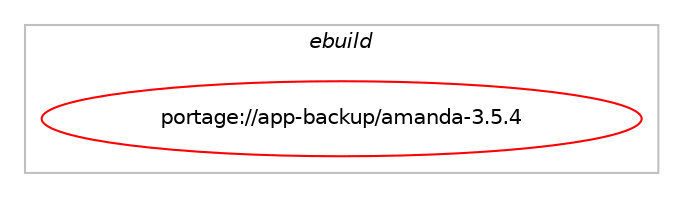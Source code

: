 digraph prolog {

# *************
# Graph options
# *************

newrank=true;
concentrate=true;
compound=true;
graph [rankdir=LR,fontname=Helvetica,fontsize=10,ranksep=1.5];#, ranksep=2.5, nodesep=0.2];
edge  [arrowhead=vee];
node  [fontname=Helvetica,fontsize=10];

# **********
# The ebuild
# **********

subgraph cluster_leftcol {
color=gray;
label=<<i>ebuild</i>>;
id [label="portage://app-backup/amanda-3.5.4", color=red, width=4, href="../app-backup/amanda-3.5.4.svg"];
}

# ****************
# The dependencies
# ****************

subgraph cluster_midcol {
color=gray;
label=<<i>dependencies</i>>;
subgraph cluster_compile {
fillcolor="#eeeeee";
style=filled;
label=<<i>compile</i>>;
# *** BEGIN UNKNOWN DEPENDENCY TYPE (TODO) ***
# id -> equal(use_conditional_group(negative,minimal,portage://app-backup/amanda-3.5.4,[package_dependency(portage://app-backup/amanda-3.5.4,install,no,app-arch,mt-st,none,[,,],any_same_slot,[]),package_dependency(portage://app-backup/amanda-3.5.4,install,no,app-crypt,aespipe,none,[,,],[],[]),package_dependency(portage://app-backup/amanda-3.5.4,install,no,app-crypt,gnupg,none,[,,],[],[]),package_dependency(portage://app-backup/amanda-3.5.4,install,no,dev-perl,XML-Simple,none,[,,],[],[]),package_dependency(portage://app-backup/amanda-3.5.4,install,no,sys-block,mtx,none,[,,],[],[]),package_dependency(portage://app-backup/amanda-3.5.4,install,no,virtual,mailx,none,[,,],[],[]),use_conditional_group(positive,gnuplot,portage://app-backup/amanda-3.5.4,[package_dependency(portage://app-backup/amanda-3.5.4,install,no,sci-visualization,gnuplot,none,[,,],[],[])])]))
# *** END UNKNOWN DEPENDENCY TYPE (TODO) ***

# *** BEGIN UNKNOWN DEPENDENCY TYPE (TODO) ***
# id -> equal(use_conditional_group(negative,s3,portage://app-backup/amanda-3.5.4,[use_conditional_group(positive,curl,portage://app-backup/amanda-3.5.4,[package_dependency(portage://app-backup/amanda-3.5.4,install,no,net-misc,curl,none,[,,],[],[])])]))
# *** END UNKNOWN DEPENDENCY TYPE (TODO) ***

# *** BEGIN UNKNOWN DEPENDENCY TYPE (TODO) ***
# id -> equal(use_conditional_group(positive,kerberos,portage://app-backup/amanda-3.5.4,[package_dependency(portage://app-backup/amanda-3.5.4,install,no,app-crypt,mit-krb5,none,[,,],[],[])]))
# *** END UNKNOWN DEPENDENCY TYPE (TODO) ***

# *** BEGIN UNKNOWN DEPENDENCY TYPE (TODO) ***
# id -> equal(use_conditional_group(positive,ndmp,portage://app-backup/amanda-3.5.4,[package_dependency(portage://app-backup/amanda-3.5.4,install,no,net-libs,libtirpc,none,[,,],any_same_slot,[])]))
# *** END UNKNOWN DEPENDENCY TYPE (TODO) ***

# *** BEGIN UNKNOWN DEPENDENCY TYPE (TODO) ***
# id -> equal(use_conditional_group(positive,nls,portage://app-backup/amanda-3.5.4,[package_dependency(portage://app-backup/amanda-3.5.4,install,no,virtual,libintl,none,[,,],[],[])]))
# *** END UNKNOWN DEPENDENCY TYPE (TODO) ***

# *** BEGIN UNKNOWN DEPENDENCY TYPE (TODO) ***
# id -> equal(use_conditional_group(positive,s3,portage://app-backup/amanda-3.5.4,[package_dependency(portage://app-backup/amanda-3.5.4,install,no,net-misc,curl,none,[,,],[],[])]))
# *** END UNKNOWN DEPENDENCY TYPE (TODO) ***

# *** BEGIN UNKNOWN DEPENDENCY TYPE (TODO) ***
# id -> equal(use_conditional_group(positive,samba,portage://app-backup/amanda-3.5.4,[package_dependency(portage://app-backup/amanda-3.5.4,install,no,net-fs,samba,none,[,,],any_same_slot,[])]))
# *** END UNKNOWN DEPENDENCY TYPE (TODO) ***

# *** BEGIN UNKNOWN DEPENDENCY TYPE (TODO) ***
# id -> equal(use_conditional_group(positive,xfs,portage://app-backup/amanda-3.5.4,[package_dependency(portage://app-backup/amanda-3.5.4,install,no,sys-fs,xfsdump,none,[,,],[],[])]))
# *** END UNKNOWN DEPENDENCY TYPE (TODO) ***

# *** BEGIN UNKNOWN DEPENDENCY TYPE (TODO) ***
# id -> equal(package_dependency(portage://app-backup/amanda-3.5.4,install,no,acct-group,amanda,none,[,,],[],[]))
# *** END UNKNOWN DEPENDENCY TYPE (TODO) ***

# *** BEGIN UNKNOWN DEPENDENCY TYPE (TODO) ***
# id -> equal(package_dependency(portage://app-backup/amanda-3.5.4,install,no,acct-user,amanda,none,[,,],[],[]))
# *** END UNKNOWN DEPENDENCY TYPE (TODO) ***

# *** BEGIN UNKNOWN DEPENDENCY TYPE (TODO) ***
# id -> equal(package_dependency(portage://app-backup/amanda-3.5.4,install,no,app-alternatives,awk,none,[,,],[],[]))
# *** END UNKNOWN DEPENDENCY TYPE (TODO) ***

# *** BEGIN UNKNOWN DEPENDENCY TYPE (TODO) ***
# id -> equal(package_dependency(portage://app-backup/amanda-3.5.4,install,no,app-arch,dump,none,[,,],[],[]))
# *** END UNKNOWN DEPENDENCY TYPE (TODO) ***

# *** BEGIN UNKNOWN DEPENDENCY TYPE (TODO) ***
# id -> equal(package_dependency(portage://app-backup/amanda-3.5.4,install,no,app-arch,tar,none,[,,],[],[]))
# *** END UNKNOWN DEPENDENCY TYPE (TODO) ***

# *** BEGIN UNKNOWN DEPENDENCY TYPE (TODO) ***
# id -> equal(package_dependency(portage://app-backup/amanda-3.5.4,install,no,dev-lang,perl,greaterequal,[5.38.2,,-r3,5.38.2-r3],[],[use(equal(perl_features_debug),none),use(equal(perl_features_ithreads),none),use(equal(perl_features_quadmath),none)]))
# *** END UNKNOWN DEPENDENCY TYPE (TODO) ***

# *** BEGIN UNKNOWN DEPENDENCY TYPE (TODO) ***
# id -> equal(package_dependency(portage://app-backup/amanda-3.5.4,install,no,dev-lang,perl,none,[,,],any_same_slot,[]))
# *** END UNKNOWN DEPENDENCY TYPE (TODO) ***

# *** BEGIN UNKNOWN DEPENDENCY TYPE (TODO) ***
# id -> equal(package_dependency(portage://app-backup/amanda-3.5.4,install,no,dev-libs,glib,none,[,,],[slot(2)],[]))
# *** END UNKNOWN DEPENDENCY TYPE (TODO) ***

# *** BEGIN UNKNOWN DEPENDENCY TYPE (TODO) ***
# id -> equal(package_dependency(portage://app-backup/amanda-3.5.4,install,no,dev-perl,Encode-Locale,none,[,,],[],[]))
# *** END UNKNOWN DEPENDENCY TYPE (TODO) ***

# *** BEGIN UNKNOWN DEPENDENCY TYPE (TODO) ***
# id -> equal(package_dependency(portage://app-backup/amanda-3.5.4,install,no,dev-perl,JSON,none,[,,],[],[]))
# *** END UNKNOWN DEPENDENCY TYPE (TODO) ***

# *** BEGIN UNKNOWN DEPENDENCY TYPE (TODO) ***
# id -> equal(package_dependency(portage://app-backup/amanda-3.5.4,install,no,sys-libs,readline,none,[,,],any_same_slot,[]))
# *** END UNKNOWN DEPENDENCY TYPE (TODO) ***

# *** BEGIN UNKNOWN DEPENDENCY TYPE (TODO) ***
# id -> equal(package_dependency(portage://app-backup/amanda-3.5.4,install,no,virtual,openssh,none,[,,],[],[]))
# *** END UNKNOWN DEPENDENCY TYPE (TODO) ***

}
subgraph cluster_compileandrun {
fillcolor="#eeeeee";
style=filled;
label=<<i>compile and run</i>>;
}
subgraph cluster_run {
fillcolor="#eeeeee";
style=filled;
label=<<i>run</i>>;
# *** BEGIN UNKNOWN DEPENDENCY TYPE (TODO) ***
# id -> equal(use_conditional_group(negative,minimal,portage://app-backup/amanda-3.5.4,[package_dependency(portage://app-backup/amanda-3.5.4,run,no,app-arch,mt-st,none,[,,],any_same_slot,[]),package_dependency(portage://app-backup/amanda-3.5.4,run,no,app-crypt,aespipe,none,[,,],[],[]),package_dependency(portage://app-backup/amanda-3.5.4,run,no,app-crypt,gnupg,none,[,,],[],[]),package_dependency(portage://app-backup/amanda-3.5.4,run,no,dev-perl,XML-Simple,none,[,,],[],[]),package_dependency(portage://app-backup/amanda-3.5.4,run,no,sys-block,mtx,none,[,,],[],[]),package_dependency(portage://app-backup/amanda-3.5.4,run,no,virtual,mailx,none,[,,],[],[]),use_conditional_group(positive,gnuplot,portage://app-backup/amanda-3.5.4,[package_dependency(portage://app-backup/amanda-3.5.4,run,no,sci-visualization,gnuplot,none,[,,],[],[])])]))
# *** END UNKNOWN DEPENDENCY TYPE (TODO) ***

# *** BEGIN UNKNOWN DEPENDENCY TYPE (TODO) ***
# id -> equal(use_conditional_group(negative,s3,portage://app-backup/amanda-3.5.4,[use_conditional_group(positive,curl,portage://app-backup/amanda-3.5.4,[package_dependency(portage://app-backup/amanda-3.5.4,run,no,net-misc,curl,none,[,,],[],[])])]))
# *** END UNKNOWN DEPENDENCY TYPE (TODO) ***

# *** BEGIN UNKNOWN DEPENDENCY TYPE (TODO) ***
# id -> equal(use_conditional_group(positive,kerberos,portage://app-backup/amanda-3.5.4,[package_dependency(portage://app-backup/amanda-3.5.4,run,no,app-crypt,mit-krb5,none,[,,],[],[])]))
# *** END UNKNOWN DEPENDENCY TYPE (TODO) ***

# *** BEGIN UNKNOWN DEPENDENCY TYPE (TODO) ***
# id -> equal(use_conditional_group(positive,ndmp,portage://app-backup/amanda-3.5.4,[package_dependency(portage://app-backup/amanda-3.5.4,run,no,net-libs,libtirpc,none,[,,],any_same_slot,[])]))
# *** END UNKNOWN DEPENDENCY TYPE (TODO) ***

# *** BEGIN UNKNOWN DEPENDENCY TYPE (TODO) ***
# id -> equal(use_conditional_group(positive,nls,portage://app-backup/amanda-3.5.4,[package_dependency(portage://app-backup/amanda-3.5.4,run,no,virtual,libintl,none,[,,],[],[])]))
# *** END UNKNOWN DEPENDENCY TYPE (TODO) ***

# *** BEGIN UNKNOWN DEPENDENCY TYPE (TODO) ***
# id -> equal(use_conditional_group(positive,s3,portage://app-backup/amanda-3.5.4,[package_dependency(portage://app-backup/amanda-3.5.4,run,no,net-misc,curl,none,[,,],[],[])]))
# *** END UNKNOWN DEPENDENCY TYPE (TODO) ***

# *** BEGIN UNKNOWN DEPENDENCY TYPE (TODO) ***
# id -> equal(use_conditional_group(positive,samba,portage://app-backup/amanda-3.5.4,[package_dependency(portage://app-backup/amanda-3.5.4,run,no,net-fs,samba,none,[,,],any_same_slot,[])]))
# *** END UNKNOWN DEPENDENCY TYPE (TODO) ***

# *** BEGIN UNKNOWN DEPENDENCY TYPE (TODO) ***
# id -> equal(use_conditional_group(positive,selinux,portage://app-backup/amanda-3.5.4,[package_dependency(portage://app-backup/amanda-3.5.4,run,no,sec-policy,selinux-amanda,none,[,,],[],[])]))
# *** END UNKNOWN DEPENDENCY TYPE (TODO) ***

# *** BEGIN UNKNOWN DEPENDENCY TYPE (TODO) ***
# id -> equal(use_conditional_group(positive,xfs,portage://app-backup/amanda-3.5.4,[package_dependency(portage://app-backup/amanda-3.5.4,run,no,sys-fs,xfsdump,none,[,,],[],[])]))
# *** END UNKNOWN DEPENDENCY TYPE (TODO) ***

# *** BEGIN UNKNOWN DEPENDENCY TYPE (TODO) ***
# id -> equal(package_dependency(portage://app-backup/amanda-3.5.4,run,no,acct-group,amanda,none,[,,],[],[]))
# *** END UNKNOWN DEPENDENCY TYPE (TODO) ***

# *** BEGIN UNKNOWN DEPENDENCY TYPE (TODO) ***
# id -> equal(package_dependency(portage://app-backup/amanda-3.5.4,run,no,acct-user,amanda,none,[,,],[],[]))
# *** END UNKNOWN DEPENDENCY TYPE (TODO) ***

# *** BEGIN UNKNOWN DEPENDENCY TYPE (TODO) ***
# id -> equal(package_dependency(portage://app-backup/amanda-3.5.4,run,no,app-alternatives,awk,none,[,,],[],[]))
# *** END UNKNOWN DEPENDENCY TYPE (TODO) ***

# *** BEGIN UNKNOWN DEPENDENCY TYPE (TODO) ***
# id -> equal(package_dependency(portage://app-backup/amanda-3.5.4,run,no,app-arch,dump,none,[,,],[],[]))
# *** END UNKNOWN DEPENDENCY TYPE (TODO) ***

# *** BEGIN UNKNOWN DEPENDENCY TYPE (TODO) ***
# id -> equal(package_dependency(portage://app-backup/amanda-3.5.4,run,no,app-arch,tar,none,[,,],[],[]))
# *** END UNKNOWN DEPENDENCY TYPE (TODO) ***

# *** BEGIN UNKNOWN DEPENDENCY TYPE (TODO) ***
# id -> equal(package_dependency(portage://app-backup/amanda-3.5.4,run,no,dev-lang,perl,greaterequal,[5.38.2,,-r3,5.38.2-r3],[],[use(equal(perl_features_debug),none),use(equal(perl_features_ithreads),none),use(equal(perl_features_quadmath),none)]))
# *** END UNKNOWN DEPENDENCY TYPE (TODO) ***

# *** BEGIN UNKNOWN DEPENDENCY TYPE (TODO) ***
# id -> equal(package_dependency(portage://app-backup/amanda-3.5.4,run,no,dev-lang,perl,none,[,,],any_same_slot,[]))
# *** END UNKNOWN DEPENDENCY TYPE (TODO) ***

# *** BEGIN UNKNOWN DEPENDENCY TYPE (TODO) ***
# id -> equal(package_dependency(portage://app-backup/amanda-3.5.4,run,no,dev-libs,glib,none,[,,],[slot(2)],[]))
# *** END UNKNOWN DEPENDENCY TYPE (TODO) ***

# *** BEGIN UNKNOWN DEPENDENCY TYPE (TODO) ***
# id -> equal(package_dependency(portage://app-backup/amanda-3.5.4,run,no,dev-perl,Encode-Locale,none,[,,],[],[]))
# *** END UNKNOWN DEPENDENCY TYPE (TODO) ***

# *** BEGIN UNKNOWN DEPENDENCY TYPE (TODO) ***
# id -> equal(package_dependency(portage://app-backup/amanda-3.5.4,run,no,dev-perl,JSON,none,[,,],[],[]))
# *** END UNKNOWN DEPENDENCY TYPE (TODO) ***

# *** BEGIN UNKNOWN DEPENDENCY TYPE (TODO) ***
# id -> equal(package_dependency(portage://app-backup/amanda-3.5.4,run,no,sys-libs,readline,none,[,,],any_same_slot,[]))
# *** END UNKNOWN DEPENDENCY TYPE (TODO) ***

# *** BEGIN UNKNOWN DEPENDENCY TYPE (TODO) ***
# id -> equal(package_dependency(portage://app-backup/amanda-3.5.4,run,no,virtual,openssh,none,[,,],[],[]))
# *** END UNKNOWN DEPENDENCY TYPE (TODO) ***

# *** BEGIN UNKNOWN DEPENDENCY TYPE (TODO) ***
# id -> equal(package_dependency(portage://app-backup/amanda-3.5.4,run,no,virtual,tmpfiles,none,[,,],[],[]))
# *** END UNKNOWN DEPENDENCY TYPE (TODO) ***

}
}

# **************
# The candidates
# **************

subgraph cluster_choices {
rank=same;
color=gray;
label=<<i>candidates</i>>;

}

}

